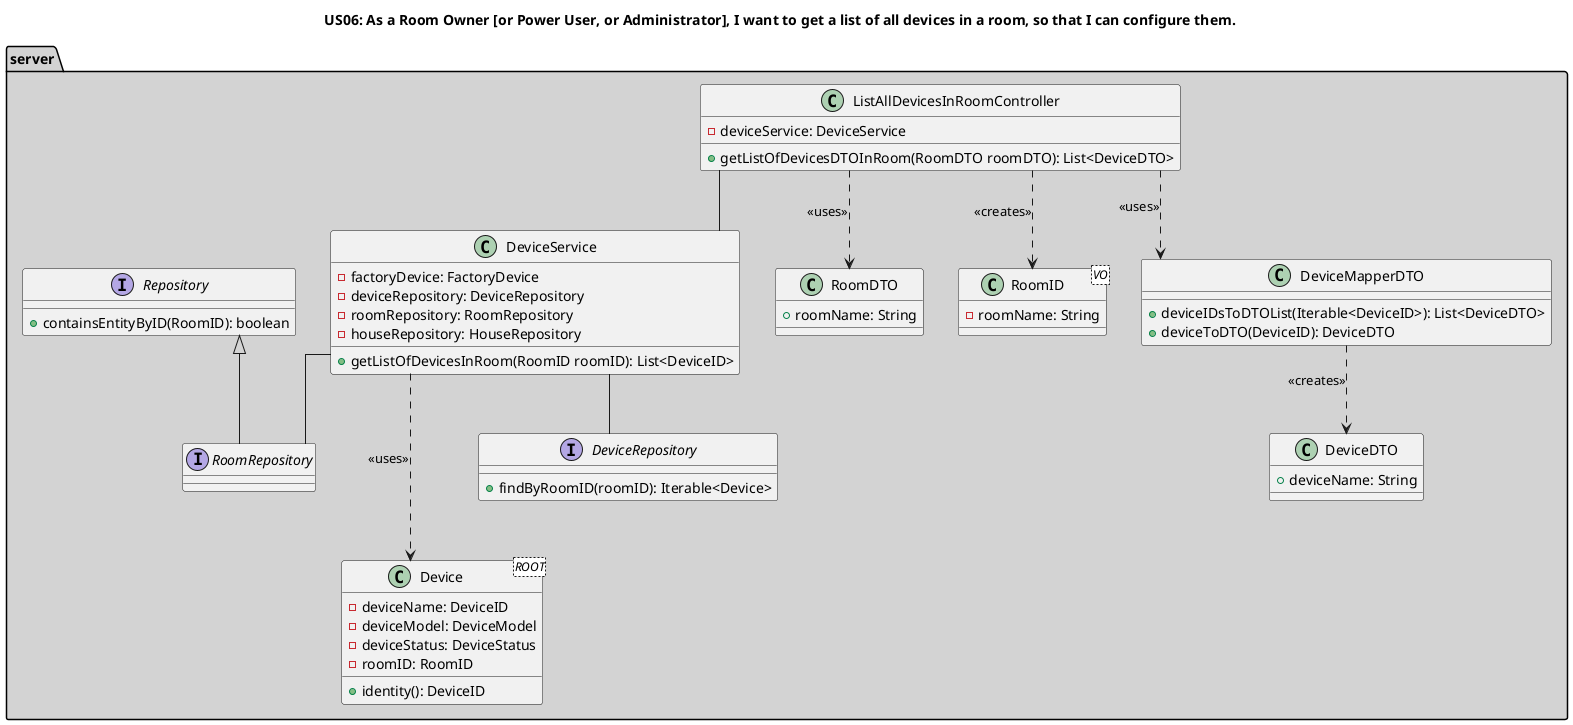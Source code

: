 @startuml
skinparam linetype ortho
title US06: As a Room Owner [or Power User, or Administrator], I want to get a list of all devices in a room, so that I can configure them.

package server #LightGray {

class ListAllDevicesInRoomController {
-deviceService: DeviceService
+getListOfDevicesDTOInRoom(RoomDTO roomDTO): List<DeviceDTO>
}

class DeviceService {
-factoryDevice: FactoryDevice
-deviceRepository: DeviceRepository
-roomRepository: RoomRepository
-houseRepository: HouseRepository
+getListOfDevicesInRoom(RoomID roomID): List<DeviceID>
}

class RoomDTO {
+roomName: String
}

class DeviceDTO {
+deviceName: String
}

class RoomID <VO> {
-roomName: String
}

class Device <ROOT> {
-deviceName: DeviceID
-deviceModel: DeviceModel
-deviceStatus: DeviceStatus
-roomID: RoomID
+identity(): DeviceID
}


class DeviceMapperDTO {
+deviceIDsToDTOList(Iterable<DeviceID>): List<DeviceDTO>
+deviceToDTO(DeviceID): DeviceDTO
}


interface Repository {
+containsEntityByID(RoomID): boolean
}

interface DeviceRepository {
+findByRoomID(roomID): Iterable<Device>
}

interface RoomRepository extends Repository {
}

ListAllDevicesInRoomController -- DeviceService
ListAllDevicesInRoomController ..> RoomDTO: <<uses>>
ListAllDevicesInRoomController ..> RoomID: <<creates>>
ListAllDevicesInRoomController ..> DeviceMapperDTO: <<uses>>
DeviceMapperDTO ..> DeviceDTO: <<creates>>
DeviceService -- DeviceRepository
DeviceService -- RoomRepository
DeviceService ...> Device: <<uses>>
}
@enduml